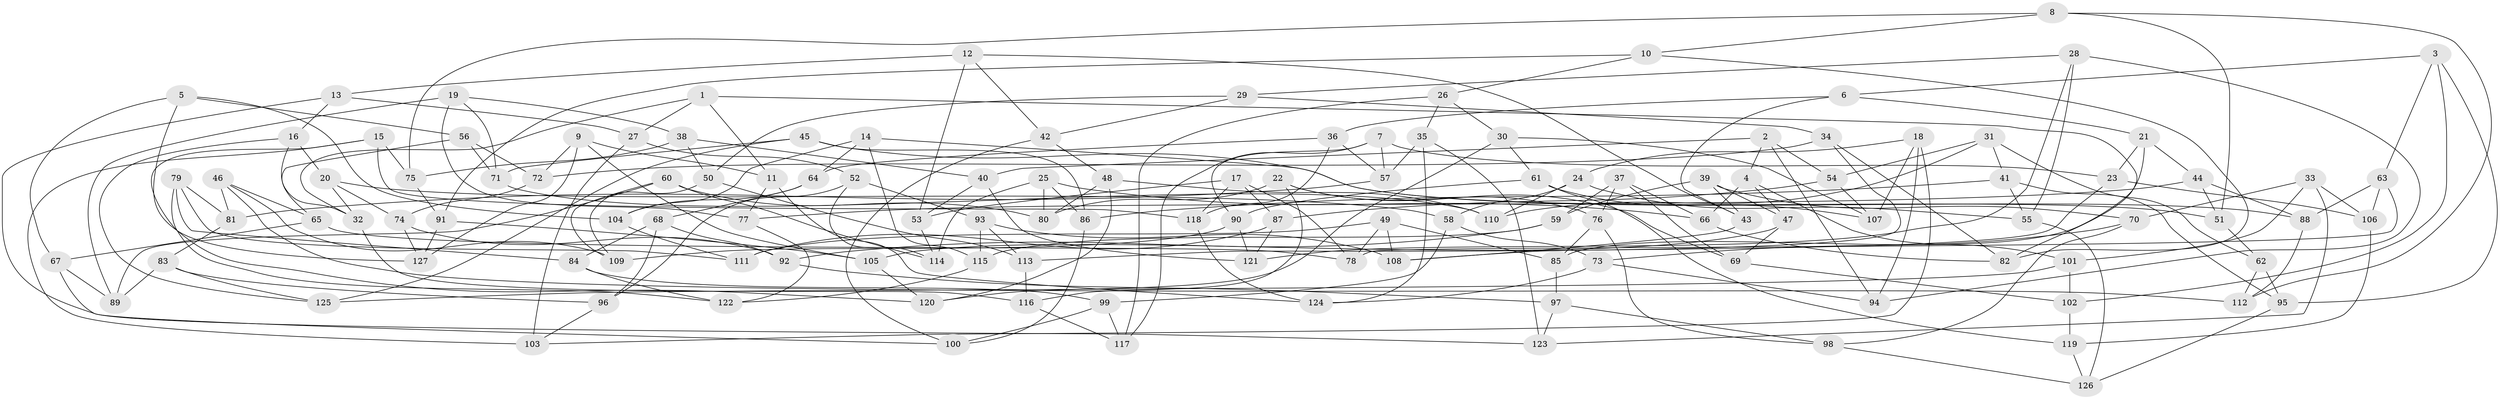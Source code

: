 // coarse degree distribution, {8: 0.10526315789473684, 9: 0.013157894736842105, 4: 0.5394736842105263, 7: 0.02631578947368421, 6: 0.17105263157894737, 5: 0.05263157894736842, 3: 0.05263157894736842, 11: 0.013157894736842105, 10: 0.02631578947368421}
// Generated by graph-tools (version 1.1) at 2025/20/03/04/25 18:20:38]
// undirected, 127 vertices, 254 edges
graph export_dot {
graph [start="1"]
  node [color=gray90,style=filled];
  1;
  2;
  3;
  4;
  5;
  6;
  7;
  8;
  9;
  10;
  11;
  12;
  13;
  14;
  15;
  16;
  17;
  18;
  19;
  20;
  21;
  22;
  23;
  24;
  25;
  26;
  27;
  28;
  29;
  30;
  31;
  32;
  33;
  34;
  35;
  36;
  37;
  38;
  39;
  40;
  41;
  42;
  43;
  44;
  45;
  46;
  47;
  48;
  49;
  50;
  51;
  52;
  53;
  54;
  55;
  56;
  57;
  58;
  59;
  60;
  61;
  62;
  63;
  64;
  65;
  66;
  67;
  68;
  69;
  70;
  71;
  72;
  73;
  74;
  75;
  76;
  77;
  78;
  79;
  80;
  81;
  82;
  83;
  84;
  85;
  86;
  87;
  88;
  89;
  90;
  91;
  92;
  93;
  94;
  95;
  96;
  97;
  98;
  99;
  100;
  101;
  102;
  103;
  104;
  105;
  106;
  107;
  108;
  109;
  110;
  111;
  112;
  113;
  114;
  115;
  116;
  117;
  118;
  119;
  120;
  121;
  122;
  123;
  124;
  125;
  126;
  127;
  1 -- 82;
  1 -- 27;
  1 -- 11;
  1 -- 32;
  2 -- 54;
  2 -- 4;
  2 -- 94;
  2 -- 40;
  3 -- 63;
  3 -- 95;
  3 -- 6;
  3 -- 102;
  4 -- 66;
  4 -- 47;
  4 -- 101;
  5 -- 56;
  5 -- 104;
  5 -- 67;
  5 -- 127;
  6 -- 36;
  6 -- 21;
  6 -- 43;
  7 -- 57;
  7 -- 117;
  7 -- 23;
  7 -- 90;
  8 -- 10;
  8 -- 51;
  8 -- 112;
  8 -- 75;
  9 -- 11;
  9 -- 105;
  9 -- 72;
  9 -- 127;
  10 -- 91;
  10 -- 26;
  10 -- 82;
  11 -- 77;
  11 -- 124;
  12 -- 53;
  12 -- 43;
  12 -- 42;
  12 -- 13;
  13 -- 16;
  13 -- 123;
  13 -- 27;
  14 -- 51;
  14 -- 64;
  14 -- 104;
  14 -- 115;
  15 -- 75;
  15 -- 103;
  15 -- 118;
  15 -- 120;
  16 -- 125;
  16 -- 20;
  16 -- 32;
  17 -- 53;
  17 -- 87;
  17 -- 78;
  17 -- 118;
  18 -- 107;
  18 -- 24;
  18 -- 103;
  18 -- 94;
  19 -- 38;
  19 -- 89;
  19 -- 71;
  19 -- 77;
  20 -- 32;
  20 -- 74;
  20 -- 58;
  21 -- 23;
  21 -- 85;
  21 -- 44;
  22 -- 76;
  22 -- 69;
  22 -- 116;
  22 -- 80;
  23 -- 106;
  23 -- 108;
  24 -- 55;
  24 -- 110;
  24 -- 58;
  25 -- 66;
  25 -- 86;
  25 -- 114;
  25 -- 80;
  26 -- 35;
  26 -- 117;
  26 -- 30;
  27 -- 103;
  27 -- 52;
  28 -- 94;
  28 -- 55;
  28 -- 29;
  28 -- 121;
  29 -- 34;
  29 -- 50;
  29 -- 42;
  30 -- 120;
  30 -- 107;
  30 -- 61;
  31 -- 110;
  31 -- 54;
  31 -- 62;
  31 -- 41;
  32 -- 116;
  33 -- 123;
  33 -- 101;
  33 -- 106;
  33 -- 70;
  34 -- 113;
  34 -- 72;
  34 -- 82;
  35 -- 124;
  35 -- 123;
  35 -- 57;
  36 -- 64;
  36 -- 57;
  36 -- 118;
  37 -- 69;
  37 -- 76;
  37 -- 66;
  37 -- 59;
  38 -- 50;
  38 -- 40;
  38 -- 75;
  39 -- 43;
  39 -- 70;
  39 -- 59;
  39 -- 47;
  40 -- 53;
  40 -- 121;
  41 -- 86;
  41 -- 95;
  41 -- 55;
  42 -- 100;
  42 -- 48;
  43 -- 108;
  44 -- 77;
  44 -- 88;
  44 -- 51;
  45 -- 88;
  45 -- 125;
  45 -- 71;
  45 -- 86;
  46 -- 112;
  46 -- 65;
  46 -- 81;
  46 -- 109;
  47 -- 105;
  47 -- 69;
  48 -- 80;
  48 -- 110;
  48 -- 120;
  49 -- 111;
  49 -- 108;
  49 -- 78;
  49 -- 85;
  50 -- 113;
  50 -- 109;
  51 -- 62;
  52 -- 114;
  52 -- 93;
  52 -- 96;
  53 -- 114;
  54 -- 107;
  54 -- 87;
  55 -- 126;
  56 -- 71;
  56 -- 72;
  56 -- 65;
  57 -- 81;
  58 -- 99;
  58 -- 73;
  59 -- 92;
  59 -- 115;
  60 -- 109;
  60 -- 80;
  60 -- 89;
  60 -- 114;
  61 -- 107;
  61 -- 90;
  61 -- 119;
  62 -- 112;
  62 -- 95;
  63 -- 78;
  63 -- 88;
  63 -- 106;
  64 -- 68;
  64 -- 104;
  65 -- 67;
  65 -- 78;
  66 -- 82;
  67 -- 100;
  67 -- 89;
  68 -- 96;
  68 -- 92;
  68 -- 84;
  69 -- 102;
  70 -- 98;
  70 -- 73;
  71 -- 110;
  72 -- 74;
  73 -- 124;
  73 -- 94;
  74 -- 127;
  74 -- 92;
  75 -- 91;
  76 -- 98;
  76 -- 85;
  77 -- 122;
  79 -- 111;
  79 -- 84;
  79 -- 81;
  79 -- 122;
  81 -- 83;
  83 -- 89;
  83 -- 96;
  83 -- 125;
  84 -- 99;
  84 -- 122;
  85 -- 97;
  86 -- 100;
  87 -- 111;
  87 -- 121;
  88 -- 112;
  90 -- 109;
  90 -- 121;
  91 -- 127;
  91 -- 105;
  92 -- 97;
  93 -- 115;
  93 -- 113;
  93 -- 108;
  95 -- 126;
  96 -- 103;
  97 -- 123;
  97 -- 98;
  98 -- 126;
  99 -- 100;
  99 -- 117;
  101 -- 125;
  101 -- 102;
  102 -- 119;
  104 -- 111;
  105 -- 120;
  106 -- 119;
  113 -- 116;
  115 -- 122;
  116 -- 117;
  118 -- 124;
  119 -- 126;
}
